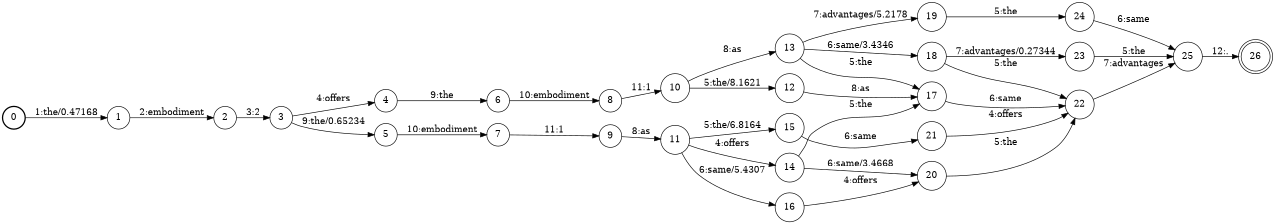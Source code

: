 digraph FST {
rankdir = LR;
size = "8.5,11";
label = "";
center = 1;
orientation = Portrait;
ranksep = "0.4";
nodesep = "0.25";
0 [label = "0", shape = circle, style = bold, fontsize = 14]
	0 -> 1 [label = "1:the/0.47168", fontsize = 14];
1 [label = "1", shape = circle, style = solid, fontsize = 14]
	1 -> 2 [label = "2:embodiment", fontsize = 14];
2 [label = "2", shape = circle, style = solid, fontsize = 14]
	2 -> 3 [label = "3:2", fontsize = 14];
3 [label = "3", shape = circle, style = solid, fontsize = 14]
	3 -> 5 [label = "9:the/0.65234", fontsize = 14];
	3 -> 4 [label = "4:offers", fontsize = 14];
4 [label = "4", shape = circle, style = solid, fontsize = 14]
	4 -> 6 [label = "9:the", fontsize = 14];
5 [label = "5", shape = circle, style = solid, fontsize = 14]
	5 -> 7 [label = "10:embodiment", fontsize = 14];
6 [label = "6", shape = circle, style = solid, fontsize = 14]
	6 -> 8 [label = "10:embodiment", fontsize = 14];
7 [label = "7", shape = circle, style = solid, fontsize = 14]
	7 -> 9 [label = "11:1", fontsize = 14];
8 [label = "8", shape = circle, style = solid, fontsize = 14]
	8 -> 10 [label = "11:1", fontsize = 14];
9 [label = "9", shape = circle, style = solid, fontsize = 14]
	9 -> 11 [label = "8:as", fontsize = 14];
10 [label = "10", shape = circle, style = solid, fontsize = 14]
	10 -> 12 [label = "5:the/8.1621", fontsize = 14];
	10 -> 13 [label = "8:as", fontsize = 14];
11 [label = "11", shape = circle, style = solid, fontsize = 14]
	11 -> 15 [label = "5:the/6.8164", fontsize = 14];
	11 -> 14 [label = "4:offers", fontsize = 14];
	11 -> 16 [label = "6:same/5.4307", fontsize = 14];
12 [label = "12", shape = circle, style = solid, fontsize = 14]
	12 -> 17 [label = "8:as", fontsize = 14];
13 [label = "13", shape = circle, style = solid, fontsize = 14]
	13 -> 17 [label = "5:the", fontsize = 14];
	13 -> 18 [label = "6:same/3.4346", fontsize = 14];
	13 -> 19 [label = "7:advantages/5.2178", fontsize = 14];
14 [label = "14", shape = circle, style = solid, fontsize = 14]
	14 -> 17 [label = "5:the", fontsize = 14];
	14 -> 20 [label = "6:same/3.4668", fontsize = 14];
15 [label = "15", shape = circle, style = solid, fontsize = 14]
	15 -> 21 [label = "6:same", fontsize = 14];
16 [label = "16", shape = circle, style = solid, fontsize = 14]
	16 -> 20 [label = "4:offers", fontsize = 14];
17 [label = "17", shape = circle, style = solid, fontsize = 14]
	17 -> 22 [label = "6:same", fontsize = 14];
18 [label = "18", shape = circle, style = solid, fontsize = 14]
	18 -> 22 [label = "5:the", fontsize = 14];
	18 -> 23 [label = "7:advantages/0.27344", fontsize = 14];
19 [label = "19", shape = circle, style = solid, fontsize = 14]
	19 -> 24 [label = "5:the", fontsize = 14];
20 [label = "20", shape = circle, style = solid, fontsize = 14]
	20 -> 22 [label = "5:the", fontsize = 14];
21 [label = "21", shape = circle, style = solid, fontsize = 14]
	21 -> 22 [label = "4:offers", fontsize = 14];
22 [label = "22", shape = circle, style = solid, fontsize = 14]
	22 -> 25 [label = "7:advantages", fontsize = 14];
23 [label = "23", shape = circle, style = solid, fontsize = 14]
	23 -> 25 [label = "5:the", fontsize = 14];
24 [label = "24", shape = circle, style = solid, fontsize = 14]
	24 -> 25 [label = "6:same", fontsize = 14];
25 [label = "25", shape = circle, style = solid, fontsize = 14]
	25 -> 26 [label = "12:.", fontsize = 14];
26 [label = "26", shape = doublecircle, style = solid, fontsize = 14]
}
